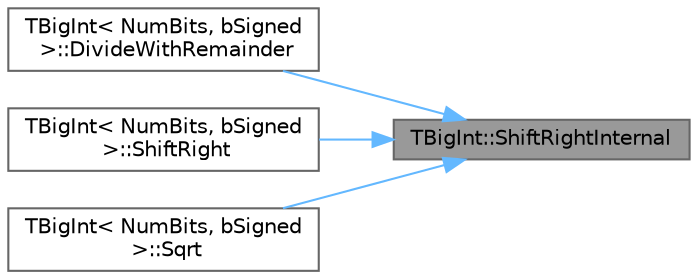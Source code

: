digraph "TBigInt::ShiftRightInternal"
{
 // INTERACTIVE_SVG=YES
 // LATEX_PDF_SIZE
  bgcolor="transparent";
  edge [fontname=Helvetica,fontsize=10,labelfontname=Helvetica,labelfontsize=10];
  node [fontname=Helvetica,fontsize=10,shape=box,height=0.2,width=0.4];
  rankdir="RL";
  Node1 [id="Node000001",label="TBigInt::ShiftRightInternal",height=0.2,width=0.4,color="gray40", fillcolor="grey60", style="filled", fontcolor="black",tooltip="Shift right by the specified amount of bits."];
  Node1 -> Node2 [id="edge1_Node000001_Node000002",dir="back",color="steelblue1",style="solid",tooltip=" "];
  Node2 [id="Node000002",label="TBigInt\< NumBits, bSigned\l \>::DivideWithRemainder",height=0.2,width=0.4,color="grey40", fillcolor="white", style="filled",URL="$d1/db0/classTBigInt.html#ad861f249f3a8f3853d0a6b80f374ec77",tooltip=" "];
  Node1 -> Node3 [id="edge2_Node000001_Node000003",dir="back",color="steelblue1",style="solid",tooltip=" "];
  Node3 [id="Node000003",label="TBigInt\< NumBits, bSigned\l \>::ShiftRight",height=0.2,width=0.4,color="grey40", fillcolor="white", style="filled",URL="$d1/db0/classTBigInt.html#a86d43671b8930039449071ac26f32add",tooltip=" "];
  Node1 -> Node4 [id="edge3_Node000001_Node000004",dir="back",color="steelblue1",style="solid",tooltip=" "];
  Node4 [id="Node000004",label="TBigInt\< NumBits, bSigned\l \>::Sqrt",height=0.2,width=0.4,color="grey40", fillcolor="white", style="filled",URL="$d1/db0/classTBigInt.html#af3b59399cb4372c678448bb6b5d2173d",tooltip=" "];
}
